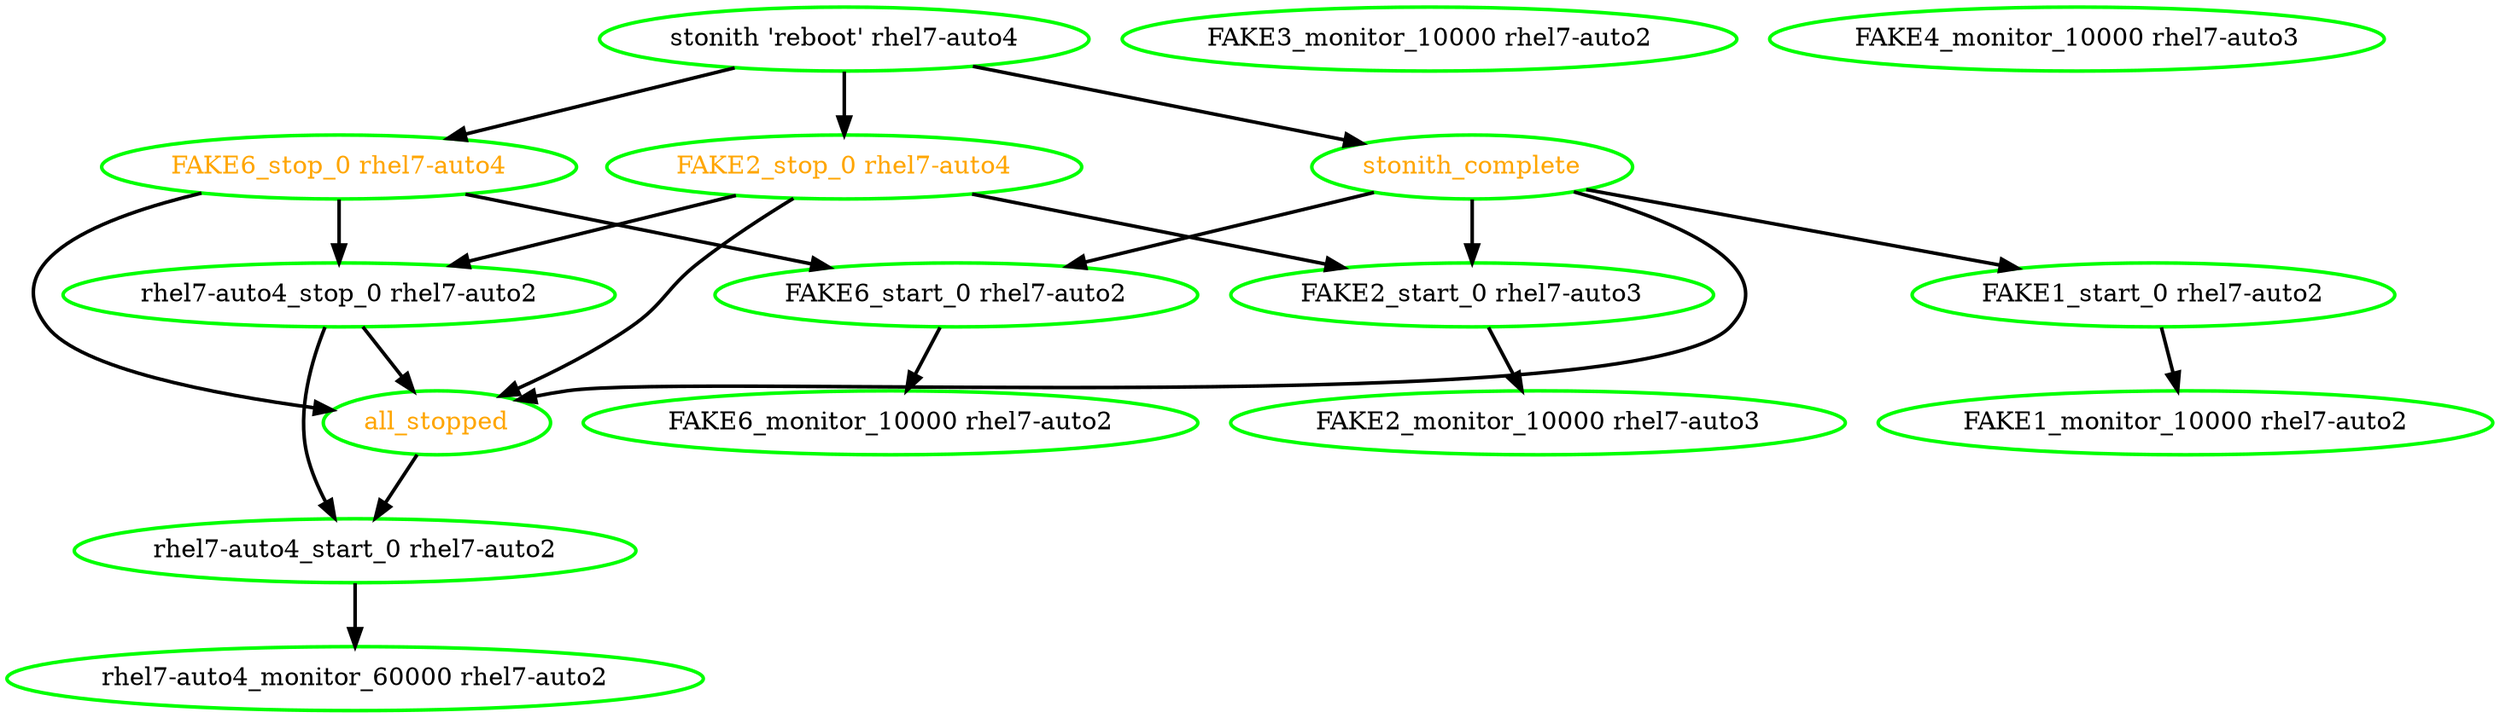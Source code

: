  digraph "g" {
"FAKE1_monitor_10000 rhel7-auto2" [ style=bold color="green" fontcolor="black"]
"FAKE1_start_0 rhel7-auto2" -> "FAKE1_monitor_10000 rhel7-auto2" [ style = bold]
"FAKE1_start_0 rhel7-auto2" [ style=bold color="green" fontcolor="black"]
"FAKE2_monitor_10000 rhel7-auto3" [ style=bold color="green" fontcolor="black"]
"FAKE2_start_0 rhel7-auto3" -> "FAKE2_monitor_10000 rhel7-auto3" [ style = bold]
"FAKE2_start_0 rhel7-auto3" [ style=bold color="green" fontcolor="black"]
"FAKE2_stop_0 rhel7-auto4" -> "FAKE2_start_0 rhel7-auto3" [ style = bold]
"FAKE2_stop_0 rhel7-auto4" -> "all_stopped" [ style = bold]
"FAKE2_stop_0 rhel7-auto4" -> "rhel7-auto4_stop_0 rhel7-auto2" [ style = bold]
"FAKE2_stop_0 rhel7-auto4" [ style=bold color="green" fontcolor="orange"]
"FAKE3_monitor_10000 rhel7-auto2" [ style=bold color="green" fontcolor="black"]
"FAKE4_monitor_10000 rhel7-auto3" [ style=bold color="green" fontcolor="black"]
"FAKE6_monitor_10000 rhel7-auto2" [ style=bold color="green" fontcolor="black"]
"FAKE6_start_0 rhel7-auto2" -> "FAKE6_monitor_10000 rhel7-auto2" [ style = bold]
"FAKE6_start_0 rhel7-auto2" [ style=bold color="green" fontcolor="black"]
"FAKE6_stop_0 rhel7-auto4" -> "FAKE6_start_0 rhel7-auto2" [ style = bold]
"FAKE6_stop_0 rhel7-auto4" -> "all_stopped" [ style = bold]
"FAKE6_stop_0 rhel7-auto4" -> "rhel7-auto4_stop_0 rhel7-auto2" [ style = bold]
"FAKE6_stop_0 rhel7-auto4" [ style=bold color="green" fontcolor="orange"]
"all_stopped" -> "rhel7-auto4_start_0 rhel7-auto2" [ style = bold]
"all_stopped" [ style=bold color="green" fontcolor="orange"]
"rhel7-auto4_monitor_60000 rhel7-auto2" [ style=bold color="green" fontcolor="black"]
"rhel7-auto4_start_0 rhel7-auto2" -> "rhel7-auto4_monitor_60000 rhel7-auto2" [ style = bold]
"rhel7-auto4_start_0 rhel7-auto2" [ style=bold color="green" fontcolor="black"]
"rhel7-auto4_stop_0 rhel7-auto2" -> "all_stopped" [ style = bold]
"rhel7-auto4_stop_0 rhel7-auto2" -> "rhel7-auto4_start_0 rhel7-auto2" [ style = bold]
"rhel7-auto4_stop_0 rhel7-auto2" [ style=bold color="green" fontcolor="black"]
"stonith 'reboot' rhel7-auto4" -> "FAKE2_stop_0 rhel7-auto4" [ style = bold]
"stonith 'reboot' rhel7-auto4" -> "FAKE6_stop_0 rhel7-auto4" [ style = bold]
"stonith 'reboot' rhel7-auto4" -> "stonith_complete" [ style = bold]
"stonith 'reboot' rhel7-auto4" [ style=bold color="green" fontcolor="black"]
"stonith_complete" -> "FAKE1_start_0 rhel7-auto2" [ style = bold]
"stonith_complete" -> "FAKE2_start_0 rhel7-auto3" [ style = bold]
"stonith_complete" -> "FAKE6_start_0 rhel7-auto2" [ style = bold]
"stonith_complete" -> "all_stopped" [ style = bold]
"stonith_complete" [ style=bold color="green" fontcolor="orange"]
}
